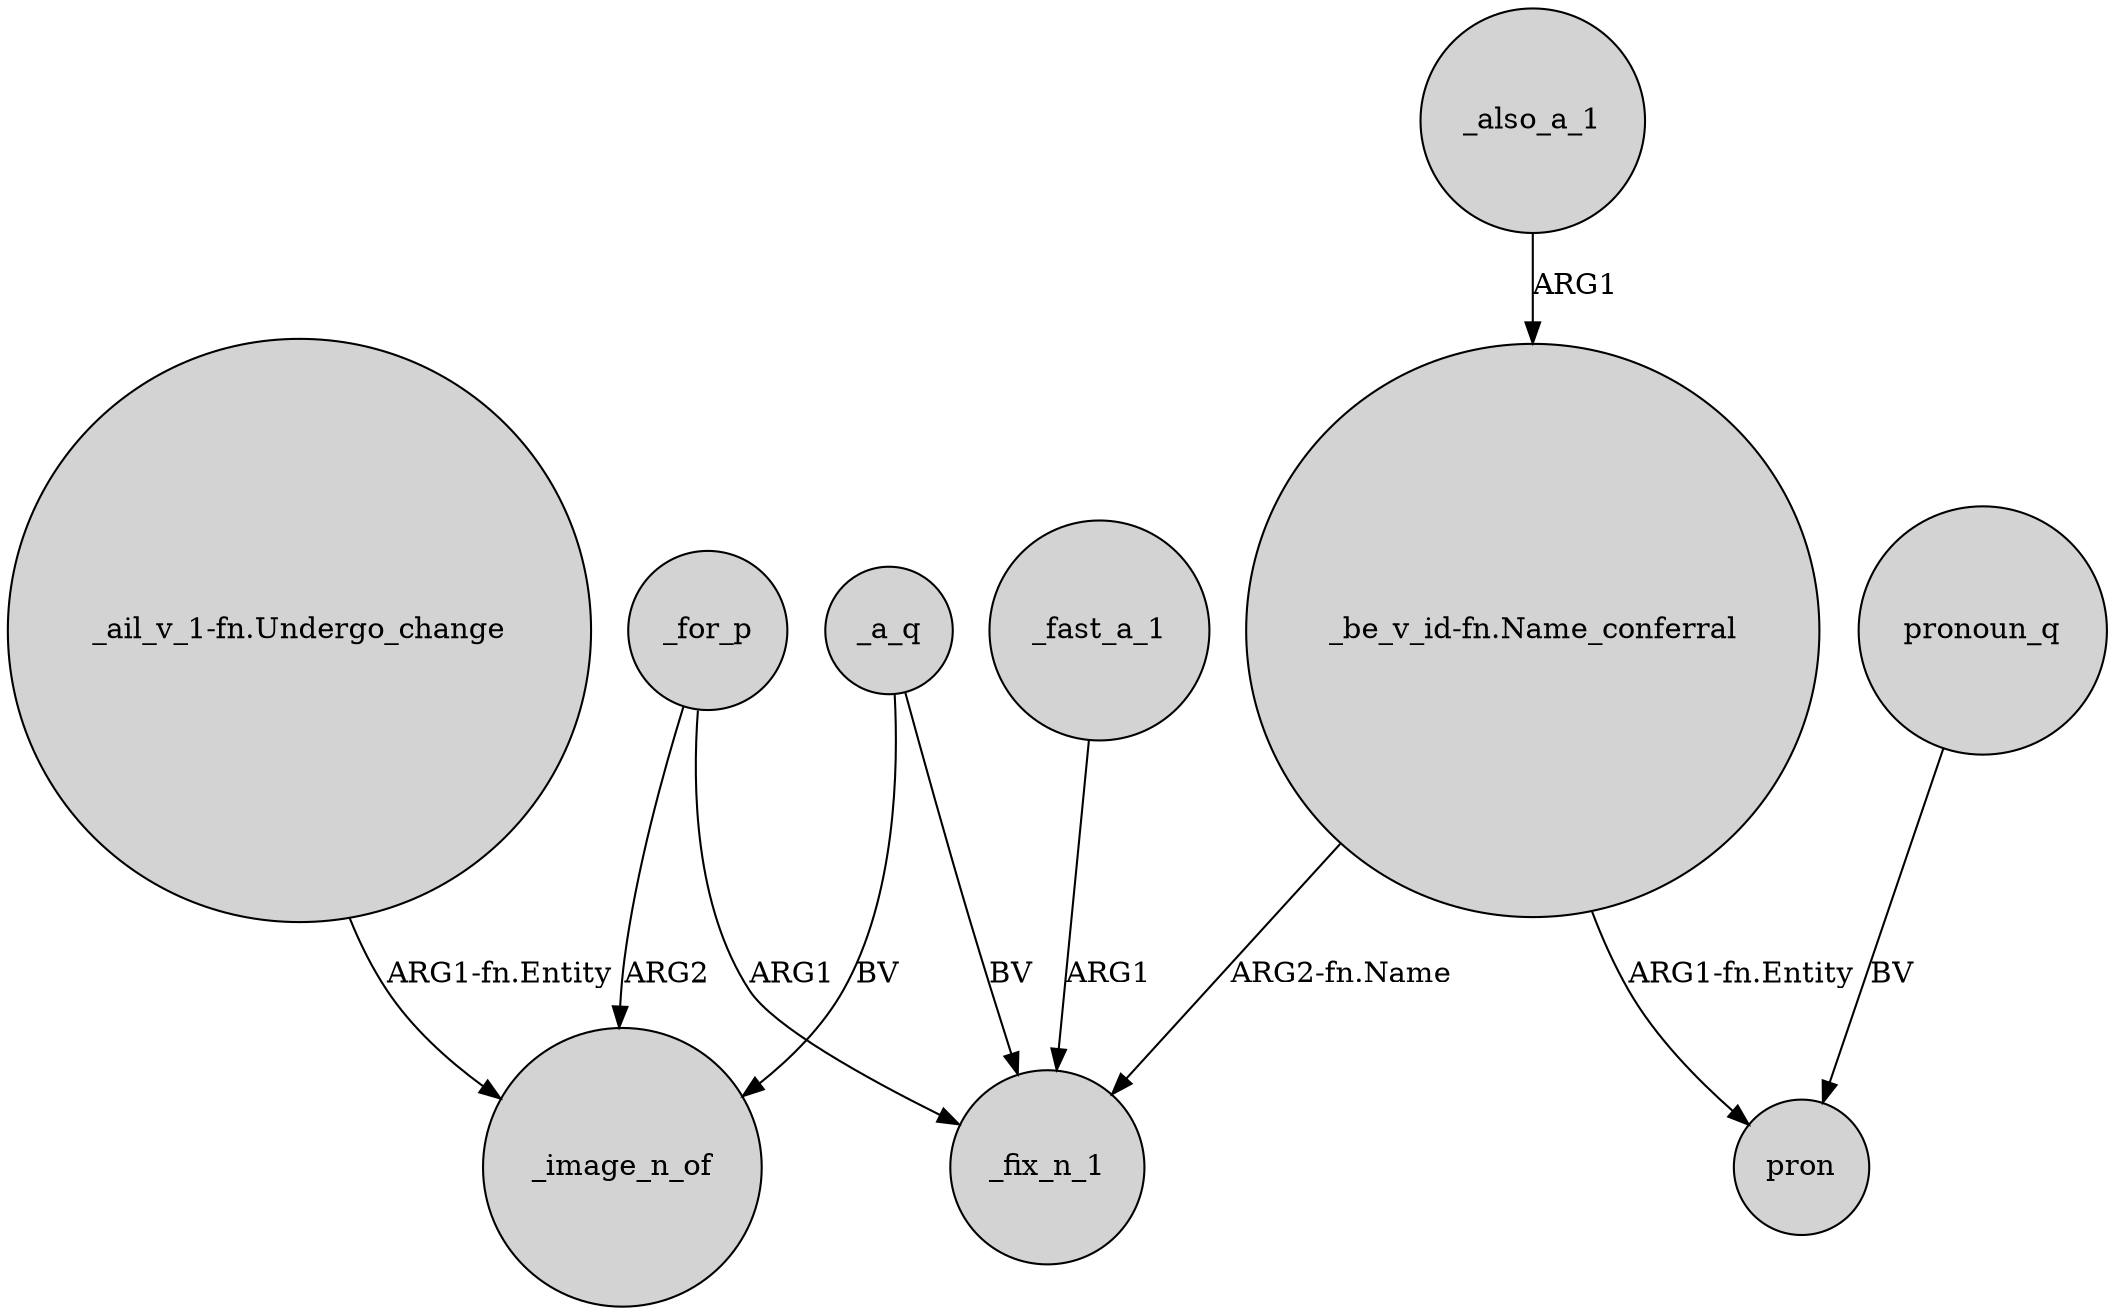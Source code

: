 digraph {
	node [shape=circle style=filled]
	"_ail_v_1-fn.Undergo_change" -> _image_n_of [label="ARG1-fn.Entity"]
	_also_a_1 -> "_be_v_id-fn.Name_conferral" [label=ARG1]
	_a_q -> _fix_n_1 [label=BV]
	_for_p -> _fix_n_1 [label=ARG1]
	_fast_a_1 -> _fix_n_1 [label=ARG1]
	_for_p -> _image_n_of [label=ARG2]
	_a_q -> _image_n_of [label=BV]
	"_be_v_id-fn.Name_conferral" -> _fix_n_1 [label="ARG2-fn.Name"]
	pronoun_q -> pron [label=BV]
	"_be_v_id-fn.Name_conferral" -> pron [label="ARG1-fn.Entity"]
}
